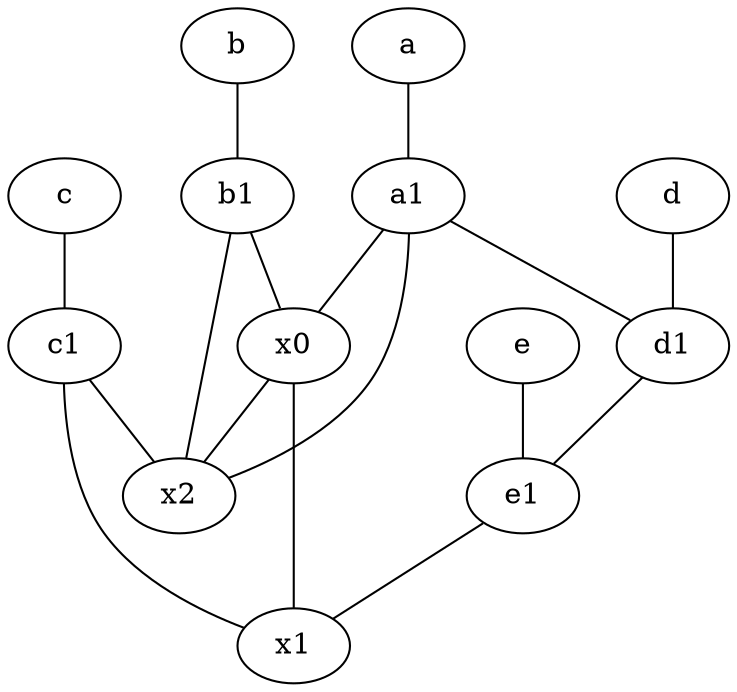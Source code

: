 graph {
	node [labelfontsize=50]
	d [labelfontsize=50 pos="2,5!"]
	c1 [labelfontsize=50 pos="4.5,3!"]
	e1 [labelfontsize=50 pos="7,7!"]
	a [labelfontsize=50 pos="8,2!"]
	x2 [labelfontsize=50]
	d1 [labelfontsize=50 pos="3,5!"]
	e [labelfontsize=50 pos="7,9!"]
	c [labelfontsize=50 pos="4.5,2!"]
	x0 [labelfontsize=50]
	b1 [labelfontsize=50 pos="9,4!"]
	a1 [labelfontsize=50 pos="8,3!"]
	b [labelfontsize=50 pos="10,4!"]
	x1 [labelfontsize=50]
	a -- a1
	b1 -- x0
	c -- c1
	b1 -- x2
	c1 -- x1
	b -- b1
	c1 -- x2
	x0 -- x2
	e1 -- x1
	a1 -- x2
	d -- d1
	a1 -- d1
	x0 -- x1
	d1 -- e1
	e -- e1
	a1 -- x0
}
